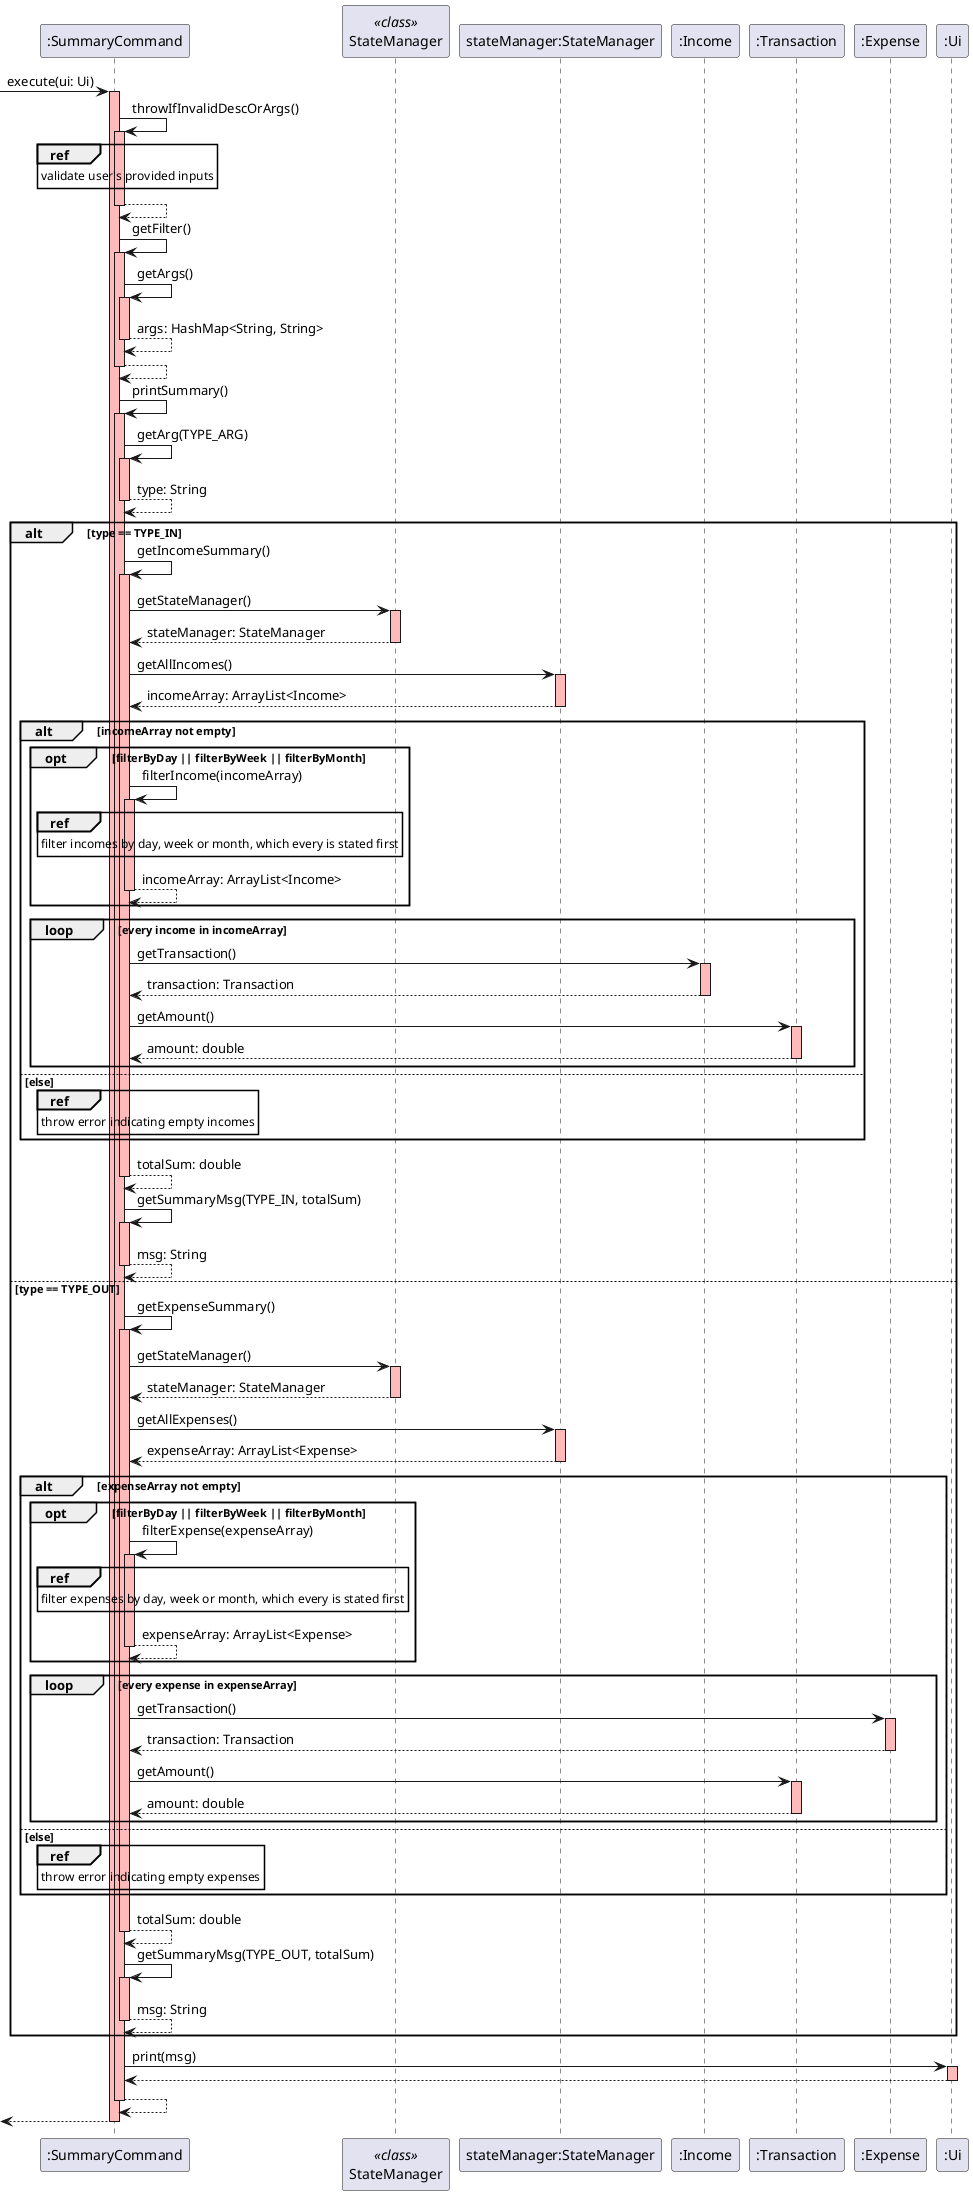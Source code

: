 @startuml
-> ":SummaryCommand": execute(ui: Ui)
activate ":SummaryCommand" #FFBBBB

":SummaryCommand" -> ":SummaryCommand": throwIfInvalidDescOrArgs()
activate ":SummaryCommand" #FFBBBB
ref over ":SummaryCommand": validate user's provided inputs
":SummaryCommand" --> ":SummaryCommand"
deactivate

":SummaryCommand" -> ":SummaryCommand": getFilter()
activate ":SummaryCommand" #FFBBBB
":SummaryCommand" -> ":SummaryCommand": getArgs()
activate ":SummaryCommand" #FFBBBB
":SummaryCommand" --> ":SummaryCommand": args: HashMap<String, String>
deactivate
":SummaryCommand" --> ":SummaryCommand"
deactivate

":SummaryCommand" -> ":SummaryCommand": printSummary()
activate ":SummaryCommand" #FFBBBB
":SummaryCommand" -> ":SummaryCommand": getArg(TYPE_ARG)
activate ":SummaryCommand" #FFBBBB
":SummaryCommand" --> ":SummaryCommand": type: String
deactivate
alt type == TYPE_IN
    ":SummaryCommand" -> ":SummaryCommand": getIncomeSummary()
    activate ":SummaryCommand" #FFBBBB
    participant StateManager <<class>>
    ":SummaryCommand" -> "StateManager": getStateManager()
    activate StateManager #FFBBBB
    "StateManager" --> ":SummaryCommand": stateManager: StateManager
    deactivate
    ":SummaryCommand" -> "stateManager:StateManager": getAllIncomes()
    activate "stateManager:StateManager" #FFBBBB
    "stateManager:StateManager" --> ":SummaryCommand": incomeArray: ArrayList<Income>
    deactivate
    alt incomeArray not empty
        opt filterByDay || filterByWeek || filterByMonth
            ":SummaryCommand" -> ":SummaryCommand": filterIncome(incomeArray)
            activate ":SummaryCommand" #FFBBBB
            ref over ":SummaryCommand": filter incomes by day, week or month, which every is stated first
            ":SummaryCommand" --> ":SummaryCommand": incomeArray: ArrayList<Income>
            deactivate
        end
        loop every income in incomeArray
            ":SummaryCommand" -> ":Income": getTransaction()
            activate ":Income" #FFBBBB
            ":Income" --> ":SummaryCommand": transaction: Transaction
            deactivate
            ":SummaryCommand" -> ":Transaction": getAmount()
            activate ":Transaction" #FFBBBB
            ":Transaction" --> ":SummaryCommand": amount: double
            deactivate
        end
    else else
        ref over ":SummaryCommand": throw error indicating empty incomes
    end
    ":SummaryCommand" --> ":SummaryCommand": totalSum: double
    deactivate

    ":SummaryCommand" -> ":SummaryCommand": getSummaryMsg(TYPE_IN, totalSum)
    activate ":SummaryCommand" #FFBBBB
    ":SummaryCommand" --> ":SummaryCommand": msg: String
    deactivate
else type == TYPE_OUT
    ":SummaryCommand" -> ":SummaryCommand": getExpenseSummary()
    activate ":SummaryCommand" #FFBBBB
    ":SummaryCommand" -> "StateManager": getStateManager()
    activate StateManager #FFBBBB
    "StateManager" --> ":SummaryCommand": stateManager: StateManager
    deactivate
    ":SummaryCommand" -> "stateManager:StateManager": getAllExpenses()
    activate "stateManager:StateManager" #FFBBBB
    "stateManager:StateManager" --> ":SummaryCommand": expenseArray: ArrayList<Expense>
    deactivate
    alt expenseArray not empty
        opt filterByDay || filterByWeek || filterByMonth
            ":SummaryCommand" -> ":SummaryCommand": filterExpense(expenseArray)
            activate ":SummaryCommand" #FFBBBB
            ref over ":SummaryCommand": filter expenses by day, week or month, which every is stated first
            ":SummaryCommand" --> ":SummaryCommand": expenseArray: ArrayList<Expense>
            deactivate
        end
        loop every expense in expenseArray
            ":SummaryCommand" -> ":Expense": getTransaction()
            activate ":Expense" #FFBBBB
            ":Expense" --> ":SummaryCommand": transaction: Transaction
            deactivate
            ":SummaryCommand" -> ":Transaction": getAmount()
            activate ":Transaction" #FFBBBB
            ":Transaction" --> ":SummaryCommand": amount: double
            deactivate
        end
    else else
        ref over ":SummaryCommand": throw error indicating empty expenses
    end
    ":SummaryCommand" --> ":SummaryCommand": totalSum: double
    deactivate

    ":SummaryCommand" -> ":SummaryCommand": getSummaryMsg(TYPE_OUT, totalSum)
    activate ":SummaryCommand" #FFBBBB
    ":SummaryCommand" --> ":SummaryCommand": msg: String
    deactivate
end
":SummaryCommand" -> ":Ui": print(msg)
activate ":Ui" #FFBBBB
":Ui" --> ":SummaryCommand"
deactivate

":SummaryCommand" --> ":SummaryCommand"
deactivate

<-- ":SummaryCommand"
deactivate
@enduml